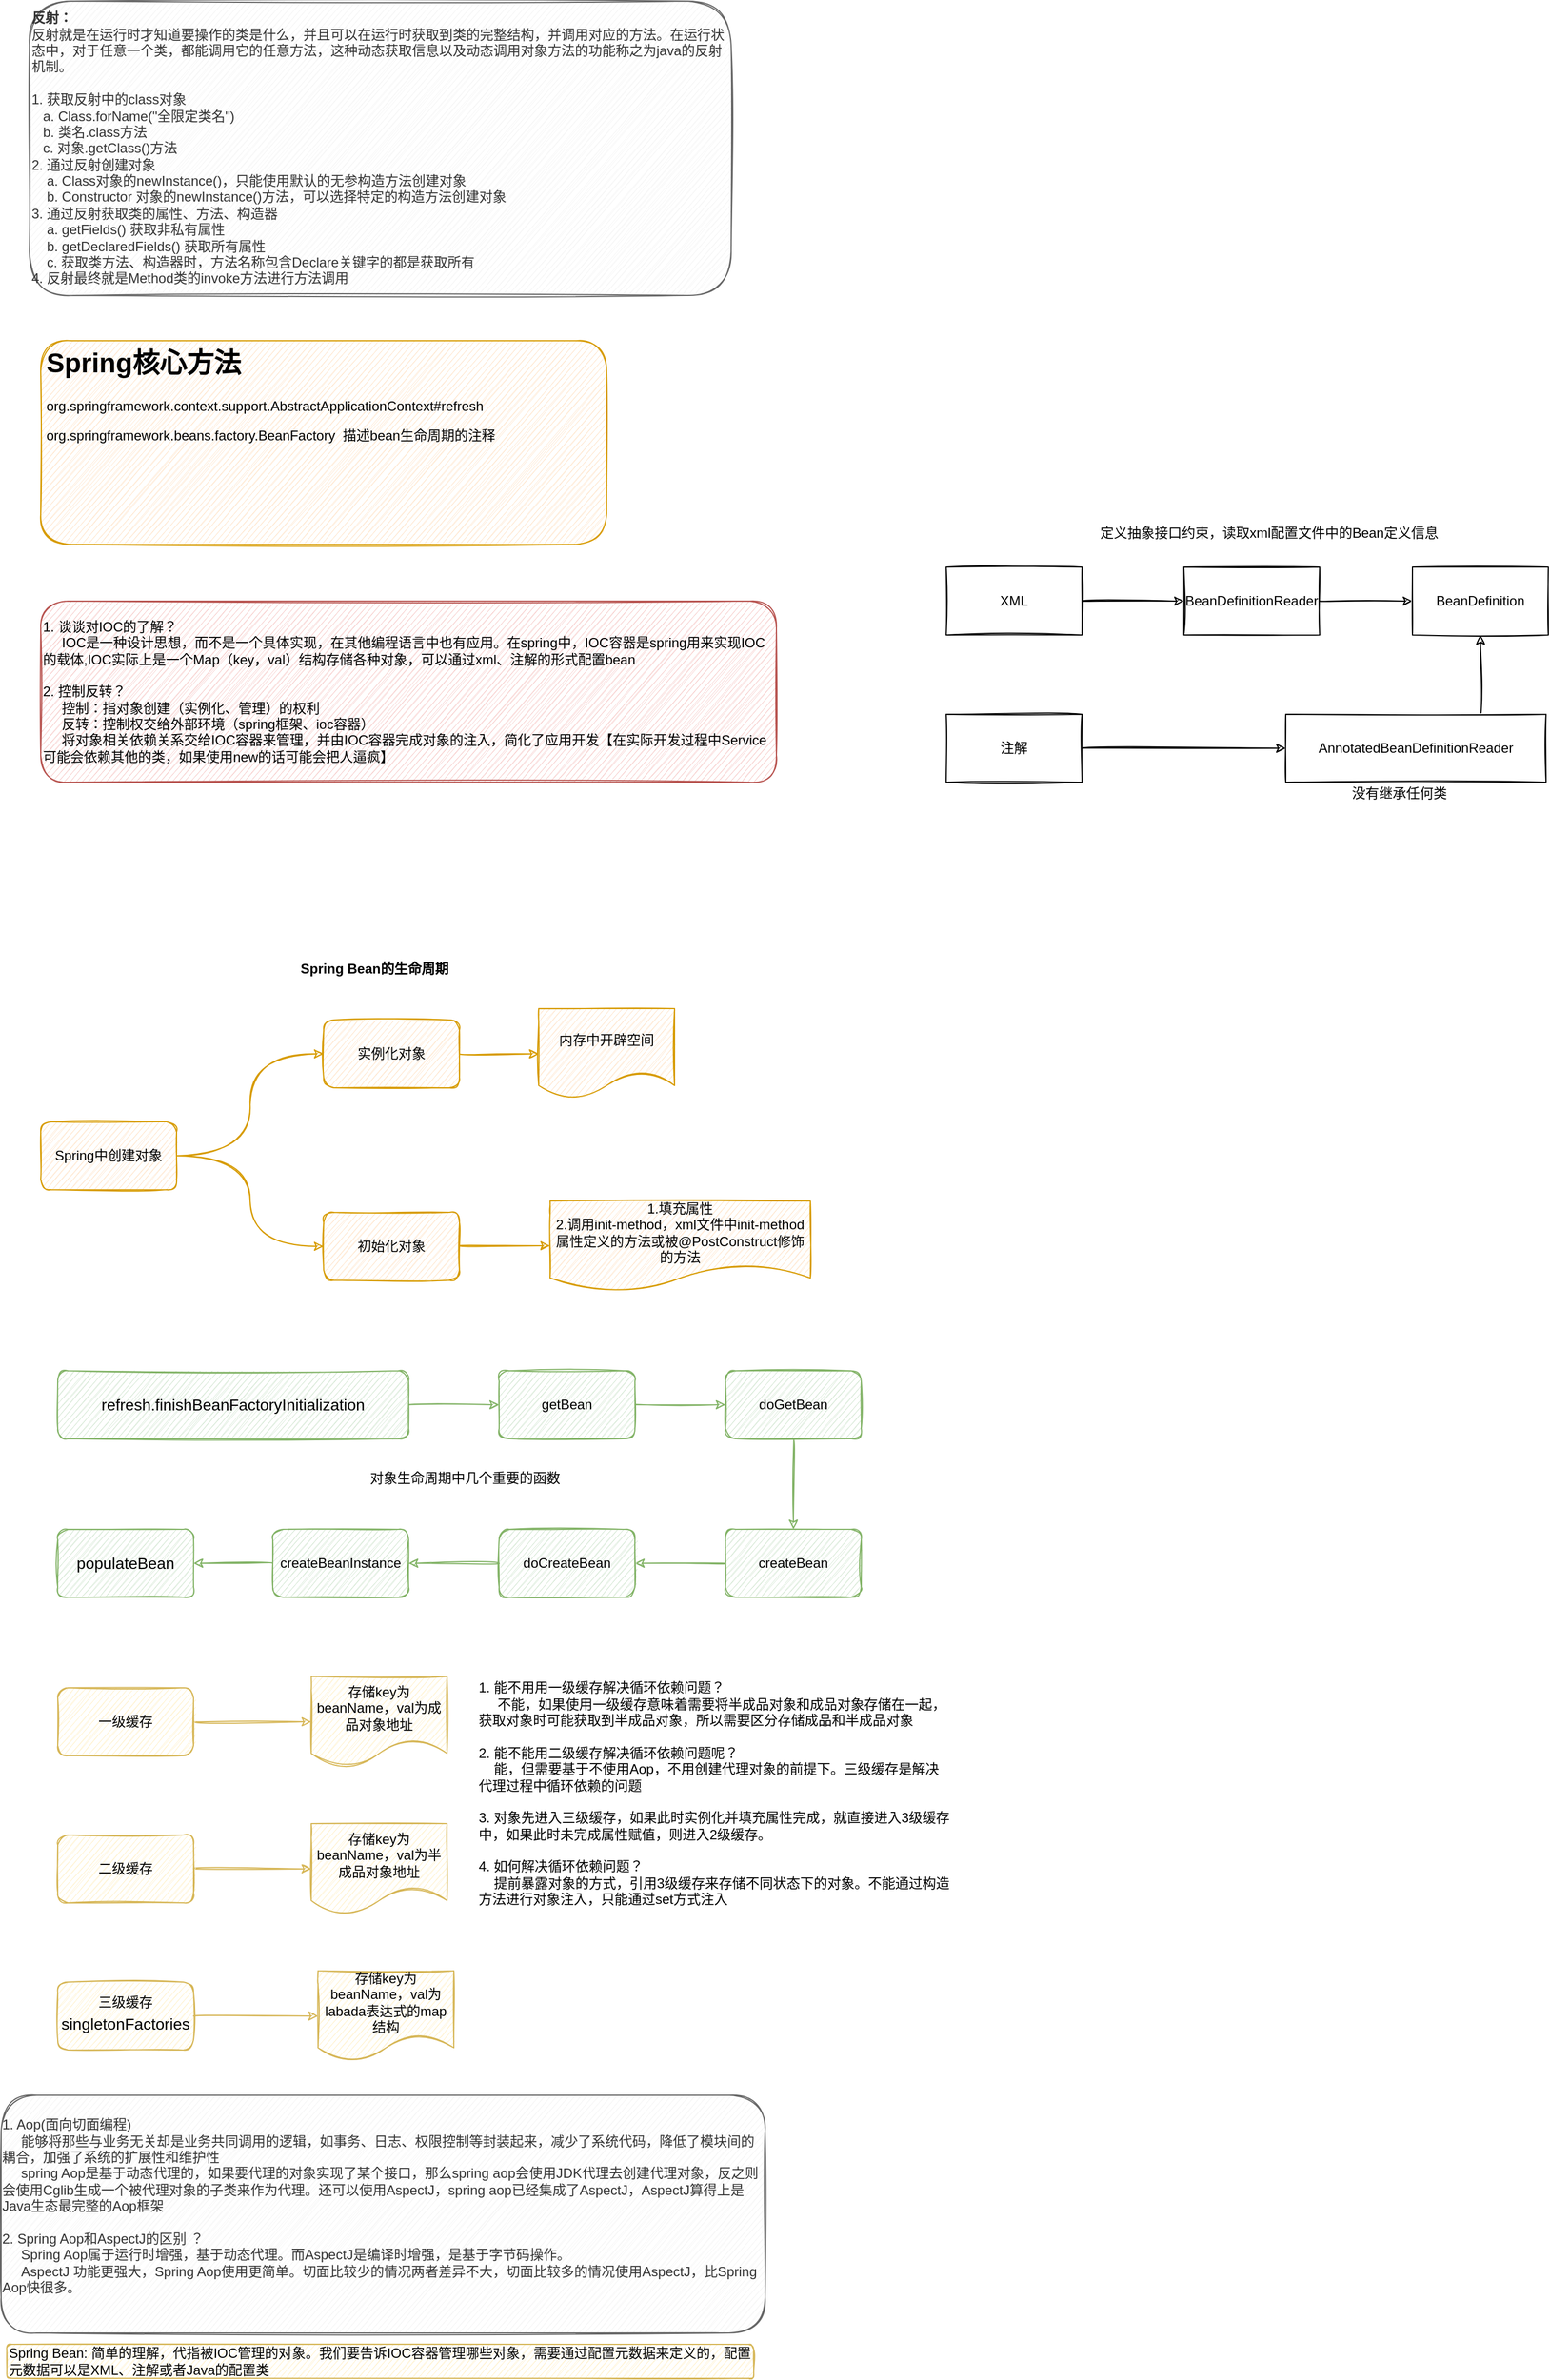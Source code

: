 <mxfile version="15.9.6" type="github">
  <diagram id="OU4eNydrIUp-uReHMDS9" name="第 1 页">
    <mxGraphModel dx="783" dy="1571" grid="1" gridSize="10" guides="1" tooltips="1" connect="1" arrows="1" fold="1" page="1" pageScale="1" pageWidth="827" pageHeight="1169" math="0" shadow="0">
      <root>
        <mxCell id="0" />
        <mxCell id="1" parent="0" />
        <mxCell id="L3zEdKHz1LLwuw3hhf_Q-4" style="edgeStyle=orthogonalEdgeStyle;rounded=1;orthogonalLoop=1;jettySize=auto;html=1;exitX=1;exitY=0.5;exitDx=0;exitDy=0;entryX=0;entryY=0.5;entryDx=0;entryDy=0;fillColor=#ffe6cc;strokeColor=#d79b00;sketch=1;curved=1;" edge="1" parent="1" source="L3zEdKHz1LLwuw3hhf_Q-1" target="L3zEdKHz1LLwuw3hhf_Q-2">
          <mxGeometry relative="1" as="geometry" />
        </mxCell>
        <mxCell id="L3zEdKHz1LLwuw3hhf_Q-5" style="edgeStyle=orthogonalEdgeStyle;rounded=1;orthogonalLoop=1;jettySize=auto;html=1;exitX=1;exitY=0.5;exitDx=0;exitDy=0;entryX=0;entryY=0.5;entryDx=0;entryDy=0;fillColor=#ffe6cc;strokeColor=#d79b00;sketch=1;curved=1;" edge="1" parent="1" source="L3zEdKHz1LLwuw3hhf_Q-1" target="L3zEdKHz1LLwuw3hhf_Q-3">
          <mxGeometry relative="1" as="geometry" />
        </mxCell>
        <mxCell id="L3zEdKHz1LLwuw3hhf_Q-1" value="Spring中创建对象" style="rounded=1;whiteSpace=wrap;html=1;fillColor=#ffe6cc;strokeColor=#d79b00;sketch=1;" vertex="1" parent="1">
          <mxGeometry x="70" y="690" width="120" height="60" as="geometry" />
        </mxCell>
        <mxCell id="L3zEdKHz1LLwuw3hhf_Q-11" style="edgeStyle=orthogonalEdgeStyle;rounded=1;orthogonalLoop=1;jettySize=auto;html=1;exitX=1;exitY=0.5;exitDx=0;exitDy=0;entryX=0;entryY=0.5;entryDx=0;entryDy=0;fillColor=#ffe6cc;strokeColor=#d79b00;sketch=1;curved=1;" edge="1" parent="1" source="L3zEdKHz1LLwuw3hhf_Q-2" target="L3zEdKHz1LLwuw3hhf_Q-8">
          <mxGeometry relative="1" as="geometry" />
        </mxCell>
        <mxCell id="L3zEdKHz1LLwuw3hhf_Q-2" value="实例化对象" style="rounded=1;whiteSpace=wrap;html=1;fillColor=#ffe6cc;strokeColor=#d79b00;sketch=1;" vertex="1" parent="1">
          <mxGeometry x="320" y="600" width="120" height="60" as="geometry" />
        </mxCell>
        <mxCell id="L3zEdKHz1LLwuw3hhf_Q-10" style="edgeStyle=orthogonalEdgeStyle;rounded=1;orthogonalLoop=1;jettySize=auto;html=1;exitX=1;exitY=0.5;exitDx=0;exitDy=0;entryX=0;entryY=0.5;entryDx=0;entryDy=0;fillColor=#ffe6cc;strokeColor=#d79b00;sketch=1;curved=1;" edge="1" parent="1">
          <mxGeometry relative="1" as="geometry">
            <mxPoint x="440" y="799.5" as="sourcePoint" />
            <mxPoint x="520" y="799.5" as="targetPoint" />
          </mxGeometry>
        </mxCell>
        <mxCell id="L3zEdKHz1LLwuw3hhf_Q-3" value="初始化对象" style="rounded=1;whiteSpace=wrap;html=1;fillColor=#ffe6cc;strokeColor=#d79b00;sketch=1;" vertex="1" parent="1">
          <mxGeometry x="320" y="770" width="120" height="60" as="geometry" />
        </mxCell>
        <mxCell id="L3zEdKHz1LLwuw3hhf_Q-8" value="内存中开辟空间" style="shape=document;whiteSpace=wrap;html=1;boundedLbl=1;fillColor=#ffe6cc;strokeColor=#d79b00;sketch=1;rounded=1;" vertex="1" parent="1">
          <mxGeometry x="510" y="590" width="120" height="80" as="geometry" />
        </mxCell>
        <mxCell id="L3zEdKHz1LLwuw3hhf_Q-9" value="1.填充属性&lt;br&gt;2.调用init-method，xml文件中init-method属性定义的方法或被@PostConstruct修饰的方法" style="shape=document;whiteSpace=wrap;html=1;boundedLbl=1;fillColor=#ffe6cc;strokeColor=#d79b00;sketch=1;rounded=1;" vertex="1" parent="1">
          <mxGeometry x="520" y="760" width="230" height="80" as="geometry" />
        </mxCell>
        <mxCell id="L3zEdKHz1LLwuw3hhf_Q-12" value="&lt;h1&gt;Spring核心方法&lt;/h1&gt;&lt;p&gt;org.springframework.context.support.AbstractApplicationContext#refresh&lt;/p&gt;&lt;p&gt;org.springframework.beans.factory.BeanFactory&amp;nbsp; 描述bean生命周期的注释&lt;/p&gt;&lt;p&gt;&lt;br&gt;&lt;/p&gt;" style="text;html=1;strokeColor=#d79b00;fillColor=#ffe6cc;spacing=5;spacingTop=-20;whiteSpace=wrap;overflow=hidden;rounded=1;sketch=1;" vertex="1" parent="1">
          <mxGeometry x="70" width="500" height="180" as="geometry" />
        </mxCell>
        <mxCell id="L3zEdKHz1LLwuw3hhf_Q-15" style="edgeStyle=orthogonalEdgeStyle;rounded=1;orthogonalLoop=1;jettySize=auto;html=1;exitX=1;exitY=0.5;exitDx=0;exitDy=0;fillColor=#d5e8d4;strokeColor=#82b366;sketch=1;curved=1;" edge="1" parent="1" source="L3zEdKHz1LLwuw3hhf_Q-13" target="L3zEdKHz1LLwuw3hhf_Q-14">
          <mxGeometry relative="1" as="geometry" />
        </mxCell>
        <mxCell id="L3zEdKHz1LLwuw3hhf_Q-13" value="&lt;div style=&quot;text-align: left ; line-height: 1.75 ; font-size: 14px&quot;&gt;refresh.&lt;span&gt;finishBeanFactoryInitialization&lt;/span&gt;&lt;/div&gt;" style="rounded=1;whiteSpace=wrap;html=1;fillColor=#d5e8d4;strokeColor=#82b366;sketch=1;" vertex="1" parent="1">
          <mxGeometry x="85" y="910" width="310" height="60" as="geometry" />
        </mxCell>
        <mxCell id="L3zEdKHz1LLwuw3hhf_Q-17" style="edgeStyle=orthogonalEdgeStyle;rounded=1;orthogonalLoop=1;jettySize=auto;html=1;exitX=1;exitY=0.5;exitDx=0;exitDy=0;entryX=0;entryY=0.5;entryDx=0;entryDy=0;fillColor=#d5e8d4;strokeColor=#82b366;sketch=1;curved=1;" edge="1" parent="1" source="L3zEdKHz1LLwuw3hhf_Q-14" target="L3zEdKHz1LLwuw3hhf_Q-16">
          <mxGeometry relative="1" as="geometry" />
        </mxCell>
        <mxCell id="L3zEdKHz1LLwuw3hhf_Q-14" value="getBean" style="rounded=1;whiteSpace=wrap;html=1;fillColor=#d5e8d4;strokeColor=#82b366;sketch=1;" vertex="1" parent="1">
          <mxGeometry x="475" y="910" width="120" height="60" as="geometry" />
        </mxCell>
        <mxCell id="L3zEdKHz1LLwuw3hhf_Q-19" style="edgeStyle=orthogonalEdgeStyle;rounded=1;orthogonalLoop=1;jettySize=auto;html=1;exitX=0.5;exitY=1;exitDx=0;exitDy=0;entryX=0.5;entryY=0;entryDx=0;entryDy=0;fillColor=#d5e8d4;strokeColor=#82b366;sketch=1;curved=1;" edge="1" parent="1" source="L3zEdKHz1LLwuw3hhf_Q-16" target="L3zEdKHz1LLwuw3hhf_Q-18">
          <mxGeometry relative="1" as="geometry" />
        </mxCell>
        <mxCell id="L3zEdKHz1LLwuw3hhf_Q-16" value="doGetBean" style="rounded=1;whiteSpace=wrap;html=1;fillColor=#d5e8d4;strokeColor=#82b366;sketch=1;" vertex="1" parent="1">
          <mxGeometry x="675" y="910" width="120" height="60" as="geometry" />
        </mxCell>
        <mxCell id="L3zEdKHz1LLwuw3hhf_Q-25" style="edgeStyle=orthogonalEdgeStyle;rounded=1;orthogonalLoop=1;jettySize=auto;html=1;exitX=0;exitY=0.5;exitDx=0;exitDy=0;entryX=1;entryY=0.5;entryDx=0;entryDy=0;fillColor=#d5e8d4;strokeColor=#82b366;sketch=1;curved=1;" edge="1" parent="1" source="L3zEdKHz1LLwuw3hhf_Q-18" target="L3zEdKHz1LLwuw3hhf_Q-20">
          <mxGeometry relative="1" as="geometry" />
        </mxCell>
        <mxCell id="L3zEdKHz1LLwuw3hhf_Q-18" value="createBean" style="rounded=1;whiteSpace=wrap;html=1;fillColor=#d5e8d4;strokeColor=#82b366;sketch=1;" vertex="1" parent="1">
          <mxGeometry x="675" y="1050" width="120" height="60" as="geometry" />
        </mxCell>
        <mxCell id="L3zEdKHz1LLwuw3hhf_Q-24" style="edgeStyle=orthogonalEdgeStyle;rounded=1;orthogonalLoop=1;jettySize=auto;html=1;exitX=0;exitY=0.5;exitDx=0;exitDy=0;entryX=1;entryY=0.5;entryDx=0;entryDy=0;fillColor=#d5e8d4;strokeColor=#82b366;sketch=1;curved=1;" edge="1" parent="1" source="L3zEdKHz1LLwuw3hhf_Q-20" target="L3zEdKHz1LLwuw3hhf_Q-23">
          <mxGeometry relative="1" as="geometry" />
        </mxCell>
        <mxCell id="L3zEdKHz1LLwuw3hhf_Q-20" value="doCreateBean" style="rounded=1;whiteSpace=wrap;html=1;fillColor=#d5e8d4;strokeColor=#82b366;sketch=1;" vertex="1" parent="1">
          <mxGeometry x="475" y="1050" width="120" height="60" as="geometry" />
        </mxCell>
        <mxCell id="L3zEdKHz1LLwuw3hhf_Q-27" value="" style="edgeStyle=orthogonalEdgeStyle;rounded=1;orthogonalLoop=1;jettySize=auto;html=1;fillColor=#d5e8d4;strokeColor=#82b366;sketch=1;curved=1;" edge="1" parent="1" source="L3zEdKHz1LLwuw3hhf_Q-23" target="L3zEdKHz1LLwuw3hhf_Q-26">
          <mxGeometry relative="1" as="geometry" />
        </mxCell>
        <mxCell id="L3zEdKHz1LLwuw3hhf_Q-23" value="createBeanInstance" style="rounded=1;whiteSpace=wrap;html=1;fillColor=#d5e8d4;strokeColor=#82b366;sketch=1;" vertex="1" parent="1">
          <mxGeometry x="275" y="1050" width="120" height="60" as="geometry" />
        </mxCell>
        <mxCell id="L3zEdKHz1LLwuw3hhf_Q-26" value="&lt;div style=&quot;text-align: left ; line-height: 1.75 ; font-size: 14px&quot;&gt;populateBean&lt;/div&gt;" style="rounded=1;whiteSpace=wrap;html=1;fillColor=#d5e8d4;strokeColor=#82b366;sketch=1;" vertex="1" parent="1">
          <mxGeometry x="85" y="1050" width="120" height="60" as="geometry" />
        </mxCell>
        <mxCell id="L3zEdKHz1LLwuw3hhf_Q-36" style="edgeStyle=orthogonalEdgeStyle;rounded=1;orthogonalLoop=1;jettySize=auto;html=1;exitX=1;exitY=0.5;exitDx=0;exitDy=0;entryX=0;entryY=0.5;entryDx=0;entryDy=0;fillColor=#fff2cc;strokeColor=#d6b656;sketch=1;curved=1;" edge="1" parent="1" source="L3zEdKHz1LLwuw3hhf_Q-28" target="L3zEdKHz1LLwuw3hhf_Q-35">
          <mxGeometry relative="1" as="geometry" />
        </mxCell>
        <mxCell id="L3zEdKHz1LLwuw3hhf_Q-28" value="一级缓存" style="rounded=1;whiteSpace=wrap;html=1;fillColor=#fff2cc;strokeColor=#d6b656;sketch=1;" vertex="1" parent="1">
          <mxGeometry x="85" y="1190" width="120" height="60" as="geometry" />
        </mxCell>
        <mxCell id="L3zEdKHz1LLwuw3hhf_Q-34" style="edgeStyle=orthogonalEdgeStyle;rounded=1;orthogonalLoop=1;jettySize=auto;html=1;exitX=1;exitY=0.5;exitDx=0;exitDy=0;entryX=0;entryY=0.5;entryDx=0;entryDy=0;fillColor=#fff2cc;strokeColor=#d6b656;sketch=1;curved=1;" edge="1" parent="1" source="L3zEdKHz1LLwuw3hhf_Q-29" target="L3zEdKHz1LLwuw3hhf_Q-33">
          <mxGeometry relative="1" as="geometry" />
        </mxCell>
        <mxCell id="L3zEdKHz1LLwuw3hhf_Q-29" value="二级缓存" style="rounded=1;whiteSpace=wrap;html=1;fillColor=#fff2cc;strokeColor=#d6b656;sketch=1;" vertex="1" parent="1">
          <mxGeometry x="85" y="1320" width="120" height="60" as="geometry" />
        </mxCell>
        <mxCell id="L3zEdKHz1LLwuw3hhf_Q-32" style="edgeStyle=orthogonalEdgeStyle;rounded=1;orthogonalLoop=1;jettySize=auto;html=1;exitX=1;exitY=0.5;exitDx=0;exitDy=0;entryX=0;entryY=0.5;entryDx=0;entryDy=0;fillColor=#fff2cc;strokeColor=#d6b656;sketch=1;curved=1;" edge="1" parent="1" source="L3zEdKHz1LLwuw3hhf_Q-30" target="L3zEdKHz1LLwuw3hhf_Q-31">
          <mxGeometry relative="1" as="geometry" />
        </mxCell>
        <mxCell id="L3zEdKHz1LLwuw3hhf_Q-30" value="三级缓存&lt;br&gt;&lt;div style=&quot;text-align: left ; line-height: 1.75 ; font-size: 14px&quot;&gt;singletonFactories&lt;/div&gt;" style="rounded=1;whiteSpace=wrap;html=1;fillColor=#fff2cc;strokeColor=#d6b656;sketch=1;" vertex="1" parent="1">
          <mxGeometry x="85" y="1450" width="120" height="60" as="geometry" />
        </mxCell>
        <mxCell id="L3zEdKHz1LLwuw3hhf_Q-31" value="存储key为beanName，val为labada表达式的map结构" style="shape=document;whiteSpace=wrap;html=1;boundedLbl=1;fillColor=#fff2cc;strokeColor=#d6b656;sketch=1;rounded=1;" vertex="1" parent="1">
          <mxGeometry x="315" y="1440" width="120" height="80" as="geometry" />
        </mxCell>
        <mxCell id="L3zEdKHz1LLwuw3hhf_Q-33" value="存储key为beanName，val为半成品对象地址" style="shape=document;whiteSpace=wrap;html=1;boundedLbl=1;fillColor=#fff2cc;strokeColor=#d6b656;sketch=1;rounded=1;" vertex="1" parent="1">
          <mxGeometry x="309" y="1310" width="120" height="80" as="geometry" />
        </mxCell>
        <mxCell id="L3zEdKHz1LLwuw3hhf_Q-35" value="存储key为beanName，val为成品对象地址" style="shape=document;whiteSpace=wrap;html=1;boundedLbl=1;fillColor=#fff2cc;strokeColor=#d6b656;sketch=1;rounded=1;" vertex="1" parent="1">
          <mxGeometry x="309" y="1180" width="120" height="80" as="geometry" />
        </mxCell>
        <mxCell id="L3zEdKHz1LLwuw3hhf_Q-38" value="1. 能不用用一级缓存解决循环依赖问题？&lt;br&gt;&amp;nbsp; &amp;nbsp; &amp;nbsp;不能，如果使用一级缓存意味着需要将半成品对象和成品对象存储在一起，获取对象时可能获取到半成品对象，所以需要区分存储成品和半成品对象&lt;br&gt;&lt;br&gt;2. 能不能用二级缓存解决循环依赖问题呢？&lt;br&gt;&amp;nbsp; &amp;nbsp; 能，但需要基于不使用Aop，不用创建代理对象的前提下。三级缓存是解决代理过程中循环依赖的问题&lt;br&gt;&lt;br&gt;3. 对象先进入三级缓存，如果此时实例化并填充属性完成，就直接进入3级缓存中，如果此时未完成属性赋值，则进入2级缓存。&lt;br&gt;&lt;br&gt;4. 如何解决循环依赖问题？&lt;br&gt;&amp;nbsp; &amp;nbsp; 提前暴露对象的方式，引用3级缓存来存储不同状态下的对象。不能通过构造方法进行对象注入，只能通过set方式注入&lt;br&gt;&lt;br&gt;&lt;br&gt;&lt;br&gt;" style="text;html=1;strokeColor=none;fillColor=none;align=left;verticalAlign=middle;whiteSpace=wrap;rounded=1;sketch=1;" vertex="1" parent="1">
          <mxGeometry x="455" y="1180" width="420" height="250" as="geometry" />
        </mxCell>
        <mxCell id="L3zEdKHz1LLwuw3hhf_Q-39" value="对象生命周期中几个重要的函数" style="text;html=1;strokeColor=none;fillColor=none;align=center;verticalAlign=middle;whiteSpace=wrap;rounded=1;sketch=1;" vertex="1" parent="1">
          <mxGeometry x="355" y="990" width="180" height="30" as="geometry" />
        </mxCell>
        <mxCell id="L3zEdKHz1LLwuw3hhf_Q-41" value="&lt;div style=&quot;text-align: left&quot;&gt;&lt;span&gt;1. Aop(面向切面编程)&lt;/span&gt;&lt;/div&gt;&lt;div style=&quot;text-align: left&quot;&gt;&amp;nbsp; &amp;nbsp; &amp;nbsp;能够将那些与业务无关却是业务共同调用的逻辑，如事务、日志、权限控制等封装起来，减少了系统代码，降低了模块间的耦合，加强了系统的扩展性和维护性&lt;/div&gt;&lt;div style=&quot;text-align: left&quot;&gt;&amp;nbsp; &amp;nbsp; &amp;nbsp;spring Aop是基于动态代理的，如果要代理的对象实现了某个接口，那么spring aop会使用JDK代理去创建代理对象，反之则会使用Cglib生成一个被代理对象的子类来作为代理。还可以使用AspectJ，spring aop已经集成了AspectJ，AspectJ算得上是Java生态最完整的Aop框架&lt;/div&gt;&lt;div style=&quot;text-align: left&quot;&gt;&lt;br&gt;&lt;/div&gt;&lt;div style=&quot;text-align: left&quot;&gt;2. Spring Aop和AspectJ的区别 ？&lt;/div&gt;&lt;div style=&quot;text-align: left&quot;&gt;&amp;nbsp; &amp;nbsp; &amp;nbsp;Spring Aop属于运行时增强，基于动态代理。而AspectJ是编译时增强，是基于字节码操作。&lt;/div&gt;&lt;div style=&quot;text-align: left&quot;&gt;&amp;nbsp; &amp;nbsp; &amp;nbsp;AspectJ 功能更强大，Spring Aop使用更简单。切面比较少的情况两者差异不大，切面比较多的情况使用AspectJ，比Spring Aop快很多。&lt;/div&gt;&lt;div style=&quot;text-align: left&quot;&gt;&lt;br&gt;&lt;/div&gt;" style="text;html=1;strokeColor=#666666;fillColor=#f5f5f5;align=center;verticalAlign=middle;whiteSpace=wrap;rounded=1;fontColor=#333333;sketch=1;" vertex="1" parent="1">
          <mxGeometry x="35" y="1550" width="675" height="210" as="geometry" />
        </mxCell>
        <mxCell id="L3zEdKHz1LLwuw3hhf_Q-42" value="Spring Bean: 简单的理解，代指被IOC管理的对象。我们要告诉IOC容器管理哪些对象，需要通过配置元数据来定义的，配置元数据可以是XML、注解或者Java的配置类" style="text;html=1;strokeColor=#d6b656;fillColor=#fff2cc;align=left;verticalAlign=middle;whiteSpace=wrap;rounded=1;sketch=1;" vertex="1" parent="1">
          <mxGeometry x="40" y="1770" width="660" height="30" as="geometry" />
        </mxCell>
        <mxCell id="L3zEdKHz1LLwuw3hhf_Q-43" value="&lt;b&gt;反射：&lt;/b&gt;&lt;br&gt;反射就是在运行时才知道要操作的类是什么，并且可以在运行时获取到类的完整结构，并调用对应的方法。在运行状态中，对于任意一个类，都能调用它的任意方法，这种动态获取信息以及动态调用对象方法的功能称之为java的反射机制。&lt;br&gt;&lt;br&gt;1. 获取反射中的class对象&lt;br&gt;&amp;nbsp; &amp;nbsp;a. Class.forName(&quot;全限定类名&quot;)&lt;br&gt;&amp;nbsp; &amp;nbsp;b. 类名.class方法&lt;br&gt;&amp;nbsp; &amp;nbsp;c. 对象.getClass()方法&lt;br&gt;2. 通过反射创建对象&lt;br&gt;&amp;nbsp; &amp;nbsp; a. Class对象的newInstance()，只能使用默认的无参构造方法创建对象&lt;br&gt;&amp;nbsp; &amp;nbsp; b. Constructor 对象的newInstance()方法，可以选择特定的构造方法创建对象&lt;br&gt;3. 通过反射获取类的属性、方法、构造器&lt;br&gt;&amp;nbsp; &amp;nbsp; a. getFields() 获取非私有属性&lt;br&gt;&amp;nbsp; &amp;nbsp; b. getDeclaredFields() 获取所有属性&lt;br&gt;&lt;div style=&quot;text-indent: 0px&quot;&gt;&lt;span style=&quot;text-indent: 32px&quot;&gt;&amp;nbsp; &amp;nbsp; c. 获取类方法、构造器时，方法名称包含Declare关键字的都是获取所有&lt;/span&gt;&lt;/div&gt;&lt;div style=&quot;text-indent: 0px&quot;&gt;&lt;span style=&quot;text-indent: 32px&quot;&gt;4. 反射最终就是Method类的invoke方法进行方法调用&lt;/span&gt;&lt;/div&gt;" style="text;html=1;strokeColor=#666666;fillColor=#f5f5f5;align=left;verticalAlign=middle;whiteSpace=wrap;rounded=1;fontColor=#333333;sketch=1;" vertex="1" parent="1">
          <mxGeometry x="60" y="-300" width="620" height="260" as="geometry" />
        </mxCell>
        <mxCell id="L3zEdKHz1LLwuw3hhf_Q-44" value="&lt;b&gt;Spring Bean的生命周期&lt;/b&gt;" style="text;html=1;strokeColor=none;fillColor=none;align=center;verticalAlign=middle;whiteSpace=wrap;rounded=0;sketch=1;" vertex="1" parent="1">
          <mxGeometry x="287" y="540" width="156" height="30" as="geometry" />
        </mxCell>
        <mxCell id="L3zEdKHz1LLwuw3hhf_Q-45" value="1. 谈谈对IOC的了解？&lt;br&gt;&amp;nbsp; &amp;nbsp; &amp;nbsp;IOC是一种设计思想，而不是一个具体实现，在其他编程语言中也有应用。在spring中，IOC容器是spring用来实现IOC的载体,IOC实际上是一个Map（key，val）结构存储各种对象，可以通过xml、注解的形式配置bean&lt;br&gt;&lt;br&gt;2. 控制反转？&lt;br&gt;&amp;nbsp; &amp;nbsp; &amp;nbsp;控制：指对象创建（实例化、管理）的权利&lt;br&gt;&lt;div&gt;&lt;span&gt;&amp;nbsp; &amp;nbsp; &amp;nbsp;反转：控制权交给外部环境（spring框架、ioc容器）&lt;/span&gt;&lt;/div&gt;&lt;div&gt;&lt;span&gt;&amp;nbsp; &amp;nbsp; &amp;nbsp;将对象相关依赖关系交给IOC容器来管理，并由IOC容器完成对象的注入，简化了应用开发【在实际开发过程中Service可能会依赖其他的类，如果使用new的话可能会把人逼疯】&lt;/span&gt;&lt;/div&gt;" style="text;html=1;strokeColor=#b85450;fillColor=#f8cecc;align=left;verticalAlign=middle;whiteSpace=wrap;rounded=1;sketch=1;" vertex="1" parent="1">
          <mxGeometry x="70" y="230" width="650" height="160" as="geometry" />
        </mxCell>
        <mxCell id="L3zEdKHz1LLwuw3hhf_Q-49" style="edgeStyle=orthogonalEdgeStyle;curved=1;rounded=1;sketch=1;orthogonalLoop=1;jettySize=auto;html=1;exitX=1;exitY=0.5;exitDx=0;exitDy=0;" edge="1" parent="1" source="L3zEdKHz1LLwuw3hhf_Q-46" target="L3zEdKHz1LLwuw3hhf_Q-48">
          <mxGeometry relative="1" as="geometry" />
        </mxCell>
        <mxCell id="L3zEdKHz1LLwuw3hhf_Q-46" value="XML" style="rounded=0;whiteSpace=wrap;html=1;sketch=1;" vertex="1" parent="1">
          <mxGeometry x="870" y="200" width="120" height="60" as="geometry" />
        </mxCell>
        <mxCell id="L3zEdKHz1LLwuw3hhf_Q-53" style="edgeStyle=orthogonalEdgeStyle;curved=1;rounded=1;sketch=1;orthogonalLoop=1;jettySize=auto;html=1;exitX=1;exitY=0.5;exitDx=0;exitDy=0;entryX=0;entryY=0.5;entryDx=0;entryDy=0;" edge="1" parent="1" source="L3zEdKHz1LLwuw3hhf_Q-48" target="L3zEdKHz1LLwuw3hhf_Q-52">
          <mxGeometry relative="1" as="geometry" />
        </mxCell>
        <mxCell id="L3zEdKHz1LLwuw3hhf_Q-48" value="BeanDefinitionReader" style="rounded=0;whiteSpace=wrap;html=1;sketch=1;" vertex="1" parent="1">
          <mxGeometry x="1080" y="200" width="120" height="60" as="geometry" />
        </mxCell>
        <mxCell id="L3zEdKHz1LLwuw3hhf_Q-52" value="BeanDefinition" style="rounded=0;whiteSpace=wrap;html=1;sketch=1;" vertex="1" parent="1">
          <mxGeometry x="1282" y="200" width="120" height="60" as="geometry" />
        </mxCell>
        <mxCell id="L3zEdKHz1LLwuw3hhf_Q-54" value="定义抽象接口约束，读取xml配置文件中的Bean定义信息" style="text;html=1;align=center;verticalAlign=middle;resizable=0;points=[];autosize=1;strokeColor=none;fillColor=none;" vertex="1" parent="1">
          <mxGeometry x="1000" y="160" width="310" height="20" as="geometry" />
        </mxCell>
        <mxCell id="L3zEdKHz1LLwuw3hhf_Q-57" style="edgeStyle=orthogonalEdgeStyle;curved=1;rounded=1;sketch=1;orthogonalLoop=1;jettySize=auto;html=1;exitX=1;exitY=0.5;exitDx=0;exitDy=0;entryX=0;entryY=0.5;entryDx=0;entryDy=0;" edge="1" parent="1" source="L3zEdKHz1LLwuw3hhf_Q-55" target="L3zEdKHz1LLwuw3hhf_Q-56">
          <mxGeometry relative="1" as="geometry" />
        </mxCell>
        <mxCell id="L3zEdKHz1LLwuw3hhf_Q-55" value="注解" style="rounded=0;whiteSpace=wrap;html=1;sketch=1;" vertex="1" parent="1">
          <mxGeometry x="870" y="330" width="120" height="60" as="geometry" />
        </mxCell>
        <mxCell id="L3zEdKHz1LLwuw3hhf_Q-58" style="edgeStyle=orthogonalEdgeStyle;curved=1;rounded=1;sketch=1;orthogonalLoop=1;jettySize=auto;html=1;exitX=0.75;exitY=0;exitDx=0;exitDy=0;entryX=0.5;entryY=1;entryDx=0;entryDy=0;" edge="1" parent="1" source="L3zEdKHz1LLwuw3hhf_Q-56" target="L3zEdKHz1LLwuw3hhf_Q-52">
          <mxGeometry relative="1" as="geometry" />
        </mxCell>
        <mxCell id="L3zEdKHz1LLwuw3hhf_Q-56" value="AnnotatedBeanDefinitionReader" style="rounded=0;whiteSpace=wrap;html=1;sketch=1;" vertex="1" parent="1">
          <mxGeometry x="1170" y="330" width="230" height="60" as="geometry" />
        </mxCell>
        <mxCell id="L3zEdKHz1LLwuw3hhf_Q-59" value="没有继承任何类" style="text;html=1;align=center;verticalAlign=middle;resizable=0;points=[];autosize=1;strokeColor=none;fillColor=none;" vertex="1" parent="1">
          <mxGeometry x="1220" y="390" width="100" height="20" as="geometry" />
        </mxCell>
      </root>
    </mxGraphModel>
  </diagram>
</mxfile>
